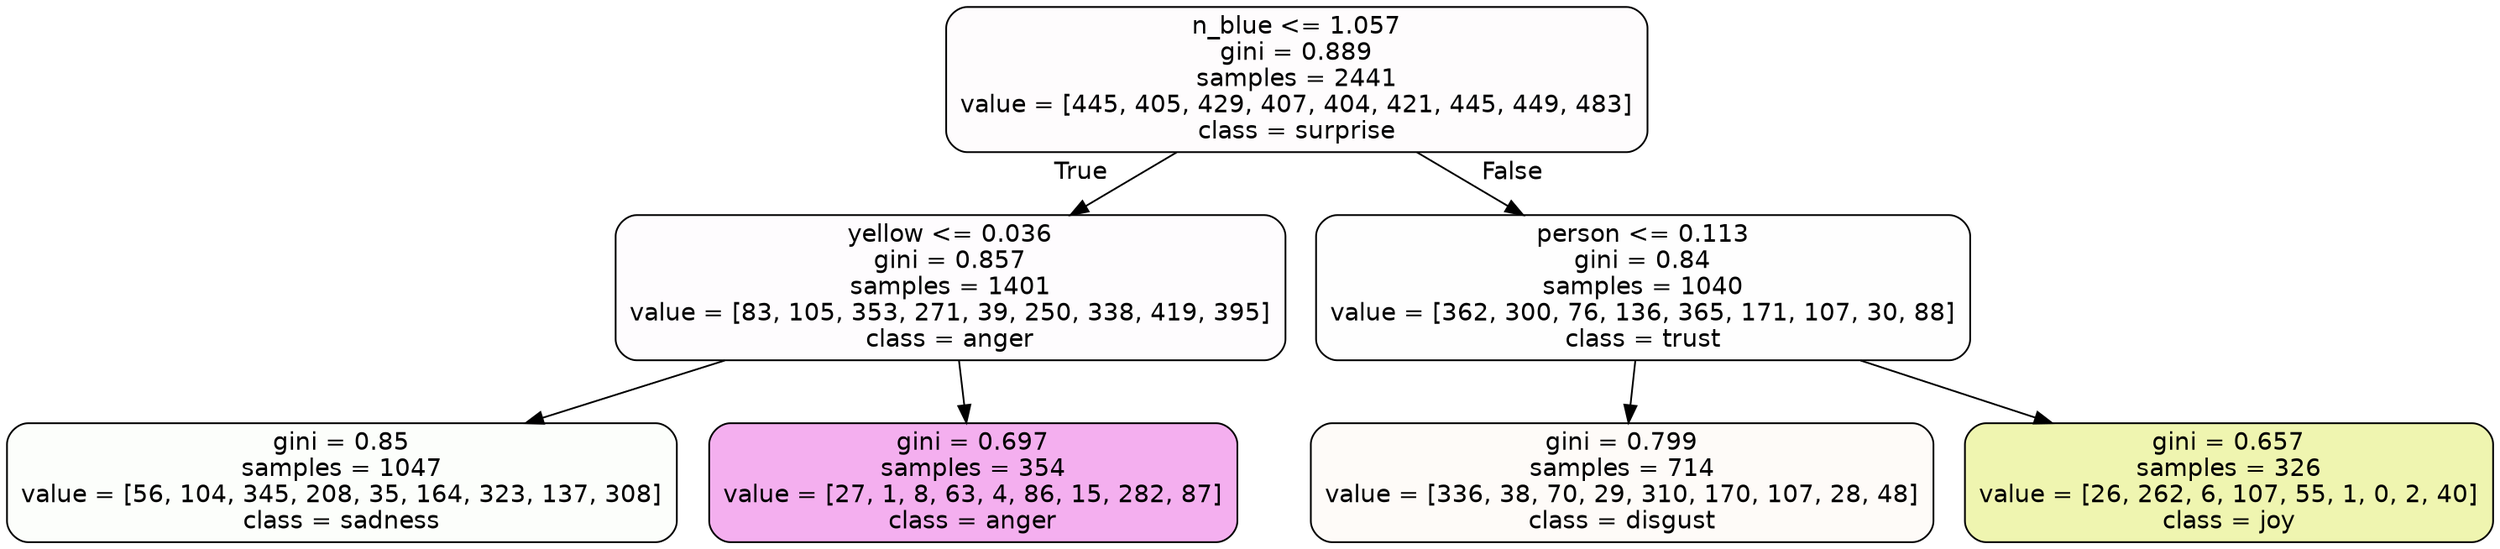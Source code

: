 digraph Tree {
node [shape=box, style="filled, rounded", color="black", fontname=helvetica] ;
edge [fontname=helvetica] ;
0 [label="n_blue <= 1.057\ngini = 0.889\nsamples = 2441\nvalue = [445, 405, 429, 407, 404, 421, 445, 449, 483]\nclass = surprise", fillcolor="#e5396403"] ;
1 [label="yellow <= 0.036\ngini = 0.857\nsamples = 1401\nvalue = [83, 105, 353, 271, 39, 250, 338, 419, 395]\nclass = anger", fillcolor="#e539d703"] ;
0 -> 1 [labeldistance=2.5, labelangle=45, headlabel="True"] ;
2 [label="gini = 0.85\nsamples = 1047\nvalue = [56, 104, 345, 208, 35, 164, 323, 137, 308]\nclass = sadness", fillcolor="#64e53904"] ;
1 -> 2 ;
3 [label="gini = 0.697\nsamples = 354\nvalue = [27, 1, 8, 63, 4, 86, 15, 282, 87]\nclass = anger", fillcolor="#e539d766"] ;
1 -> 3 ;
4 [label="person <= 0.113\ngini = 0.84\nsamples = 1040\nvalue = [362, 300, 76, 136, 365, 171, 107, 30, 88]\nclass = trust", fillcolor="#39d7e501"] ;
0 -> 4 [labeldistance=2.5, labelangle=-45, headlabel="False"] ;
5 [label="gini = 0.799\nsamples = 714\nvalue = [336, 38, 70, 29, 310, 170, 107, 28, 48]\nclass = disgust", fillcolor="#e5813908"] ;
4 -> 5 ;
6 [label="gini = 0.657\nsamples = 326\nvalue = [26, 262, 6, 107, 55, 1, 0, 2, 40]\nclass = joy", fillcolor="#d7e53965"] ;
4 -> 6 ;
}